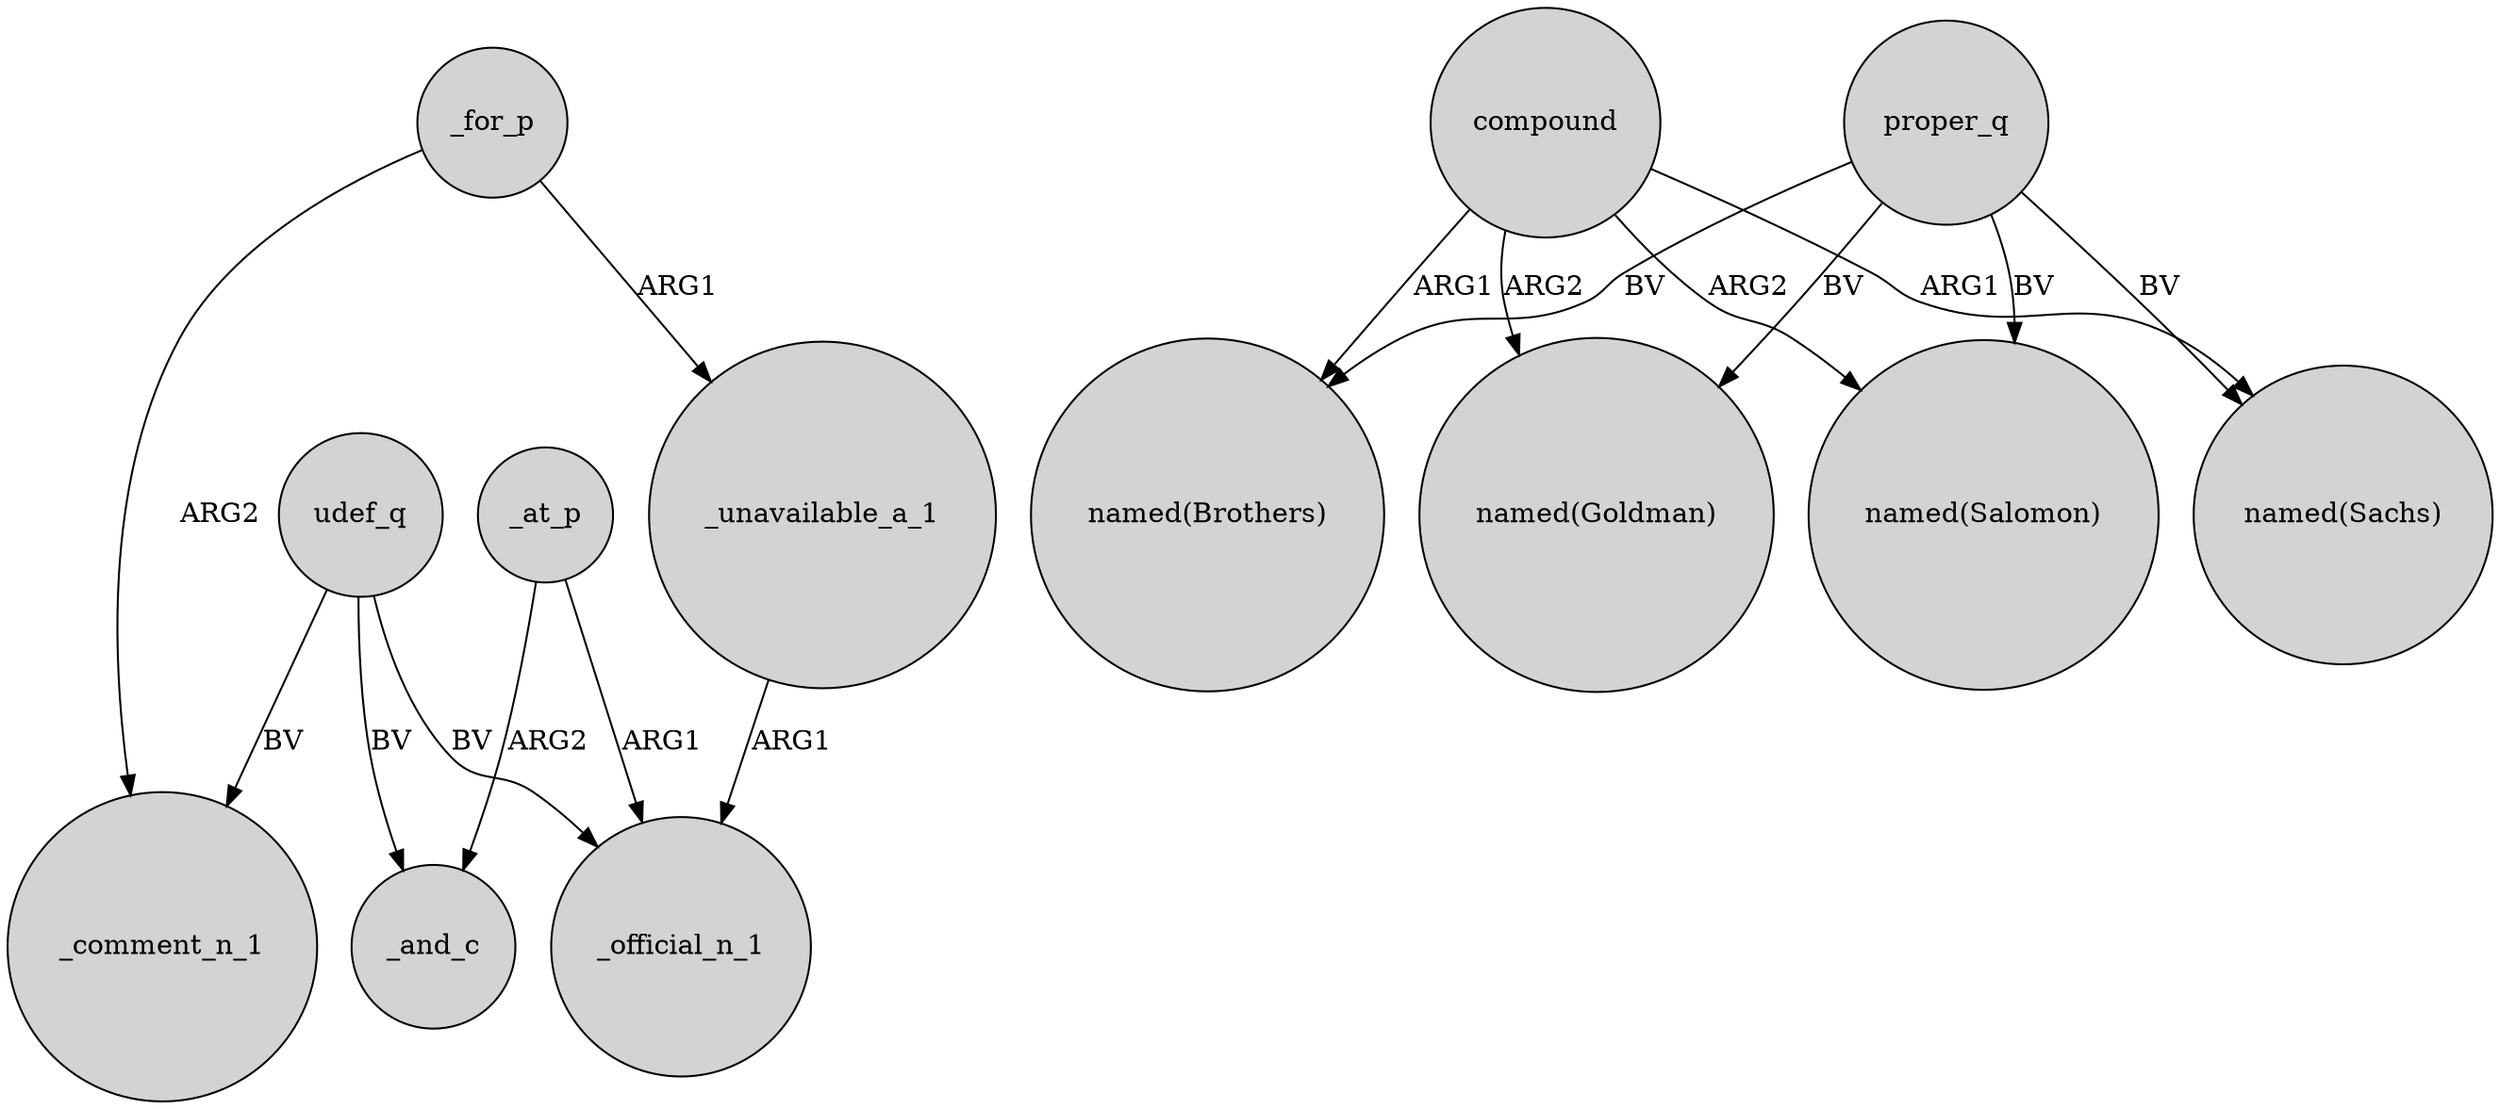digraph {
	node [shape=circle style=filled]
	_for_p -> _comment_n_1 [label=ARG2]
	_at_p -> _official_n_1 [label=ARG1]
	_for_p -> _unavailable_a_1 [label=ARG1]
	udef_q -> _official_n_1 [label=BV]
	compound -> "named(Salomon)" [label=ARG2]
	proper_q -> "named(Salomon)" [label=BV]
	compound -> "named(Goldman)" [label=ARG2]
	_unavailable_a_1 -> _official_n_1 [label=ARG1]
	udef_q -> _and_c [label=BV]
	compound -> "named(Brothers)" [label=ARG1]
	proper_q -> "named(Brothers)" [label=BV]
	_at_p -> _and_c [label=ARG2]
	udef_q -> _comment_n_1 [label=BV]
	proper_q -> "named(Goldman)" [label=BV]
	compound -> "named(Sachs)" [label=ARG1]
	proper_q -> "named(Sachs)" [label=BV]
}
